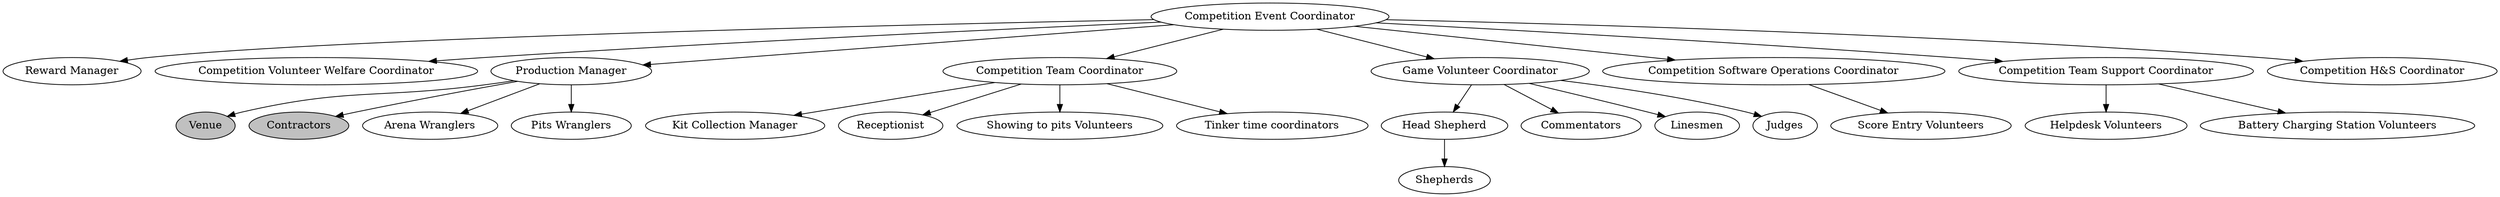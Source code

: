 digraph {
	# Competition Coordinator Subordinates
	comp_event_coord [label="Competition Event Coordinator"];

	# Competition Event Coordinator Subordinates
	reward_manager[label="Reward Manager"];
	comp_volunteer_welfare[label="Competition Volunteer Welfare Coordinator"];
	prod_manager[label="Production Manager"];
	comp_team_coord[label="Competition Team Coordinator"];
	comp_game_vol_coord[label="Game Volunteer Coordinator"];
	comp_sw_ops_coord[label="Competition Software Operations Coordinator"];
	comp_team_support_coord[label="Competition Team Support Coordinator"];
	comp_hs_coord[label="Competition H&S Coordinator"];

	# Competition Team Support Coordinator Subordinates
	helpdesk_vol[label="Helpdesk Volunteers"];
	battery_charging_vol[label="Battery Charging Station Volunteers"];

	# Competition Team Coordinator Subordinates
	kit_collection_manager[label="Kit Collection Manager"];
	receptionist[label="Receptionist"];
	showing_to_pits_vol[label="Showing to pits Volunteers"]
	tinker_time_coord[label="Tinker time coordinators"];

	# Production Manager Subordinates
	venue[label="Venue" fillcolor=grey style=filled];
	contractors[label="Contractors" fillcolor=grey style=filled];
	arena_wranglers[label="Arena Wranglers"];
	pits_wranglers[label="Pits Wranglers"];

	# Game Volunteer Coordinator Subordinates
	head_shepherd[label="Head Shepherd"];
	commentators[label="Commentators"];
	linesmen[label="Linesmen"];
	judges[label="Judges"];

	# Competition Software Operations Coordinator Subordinates
	score_entry_vol[label="Score Entry Volunteers"];

	shepherds[label="Shepherds"];

	###### Connections between nodes
	comp_event_coord -> { reward_manager comp_volunteer_welfare
	            prod_manager comp_team_coord comp_game_vol_coord
		comp_sw_ops_coord comp_hs_coord
		comp_team_support_coord
		};

	comp_team_coord -> {
		kit_collection_manager
		receptionist
		showing_to_pits_vol
		tinker_time_coord
	};

	comp_team_support_coord -> { helpdesk_vol battery_charging_vol };

	comp_game_vol_coord -> { head_shepherd commentators linesmen judges };

	prod_manager -> { venue contractors arena_wranglers pits_wranglers };

	head_shepherd -> shepherds;

	comp_sw_ops_coord -> {
		score_entry_vol
	};
}

